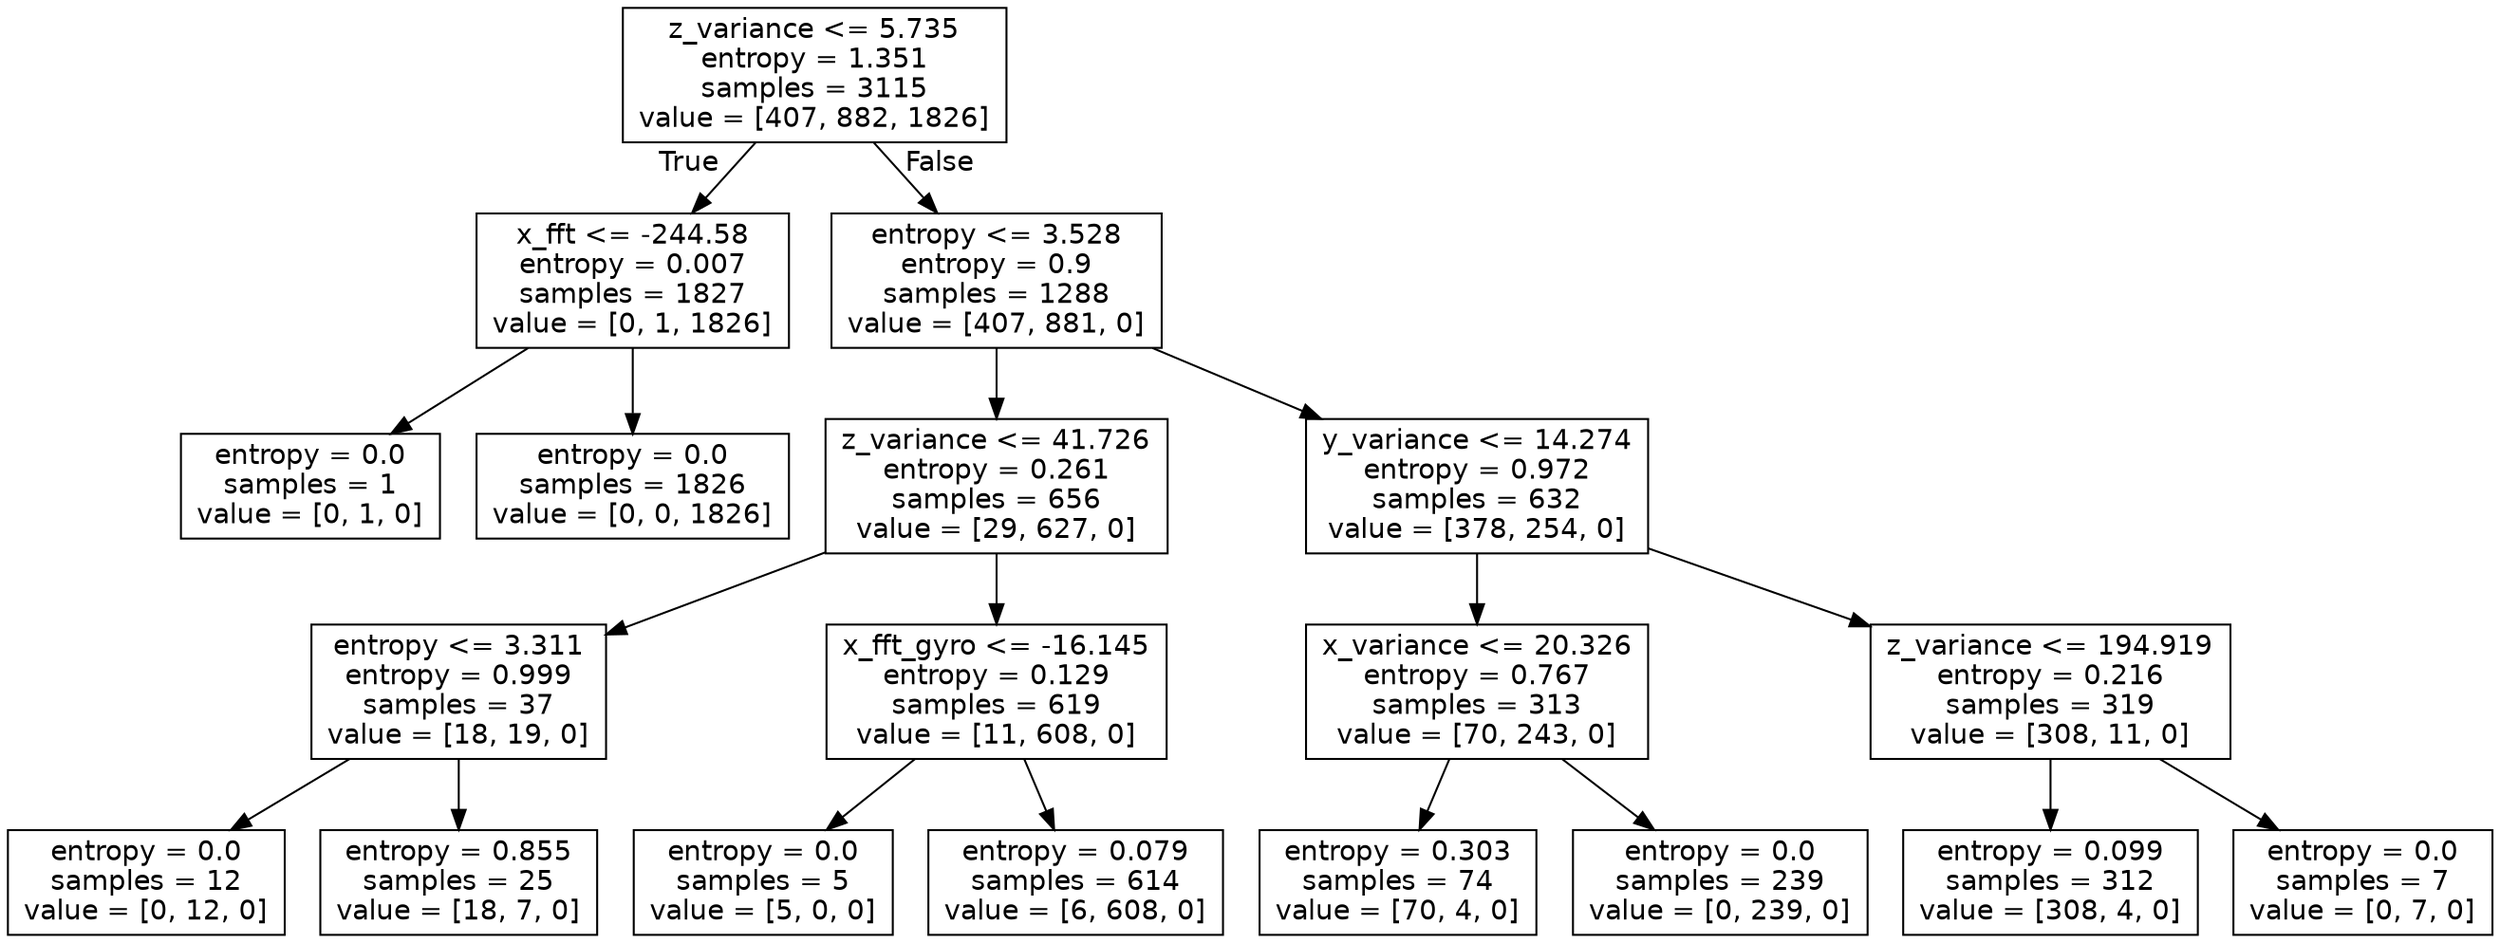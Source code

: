 digraph Tree {
node [shape=box, fontname="helvetica"] ;
edge [fontname="helvetica"] ;
0 [label="z_variance <= 5.735\nentropy = 1.351\nsamples = 3115\nvalue = [407, 882, 1826]"] ;
1 [label="x_fft <= -244.58\nentropy = 0.007\nsamples = 1827\nvalue = [0, 1, 1826]"] ;
0 -> 1 [labeldistance=2.5, labelangle=45, headlabel="True"] ;
2 [label="entropy = 0.0\nsamples = 1\nvalue = [0, 1, 0]"] ;
1 -> 2 ;
3 [label="entropy = 0.0\nsamples = 1826\nvalue = [0, 0, 1826]"] ;
1 -> 3 ;
4 [label="entropy <= 3.528\nentropy = 0.9\nsamples = 1288\nvalue = [407, 881, 0]"] ;
0 -> 4 [labeldistance=2.5, labelangle=-45, headlabel="False"] ;
5 [label="z_variance <= 41.726\nentropy = 0.261\nsamples = 656\nvalue = [29, 627, 0]"] ;
4 -> 5 ;
6 [label="entropy <= 3.311\nentropy = 0.999\nsamples = 37\nvalue = [18, 19, 0]"] ;
5 -> 6 ;
7 [label="entropy = 0.0\nsamples = 12\nvalue = [0, 12, 0]"] ;
6 -> 7 ;
8 [label="entropy = 0.855\nsamples = 25\nvalue = [18, 7, 0]"] ;
6 -> 8 ;
9 [label="x_fft_gyro <= -16.145\nentropy = 0.129\nsamples = 619\nvalue = [11, 608, 0]"] ;
5 -> 9 ;
10 [label="entropy = 0.0\nsamples = 5\nvalue = [5, 0, 0]"] ;
9 -> 10 ;
11 [label="entropy = 0.079\nsamples = 614\nvalue = [6, 608, 0]"] ;
9 -> 11 ;
12 [label="y_variance <= 14.274\nentropy = 0.972\nsamples = 632\nvalue = [378, 254, 0]"] ;
4 -> 12 ;
13 [label="x_variance <= 20.326\nentropy = 0.767\nsamples = 313\nvalue = [70, 243, 0]"] ;
12 -> 13 ;
14 [label="entropy = 0.303\nsamples = 74\nvalue = [70, 4, 0]"] ;
13 -> 14 ;
15 [label="entropy = 0.0\nsamples = 239\nvalue = [0, 239, 0]"] ;
13 -> 15 ;
16 [label="z_variance <= 194.919\nentropy = 0.216\nsamples = 319\nvalue = [308, 11, 0]"] ;
12 -> 16 ;
17 [label="entropy = 0.099\nsamples = 312\nvalue = [308, 4, 0]"] ;
16 -> 17 ;
18 [label="entropy = 0.0\nsamples = 7\nvalue = [0, 7, 0]"] ;
16 -> 18 ;
}